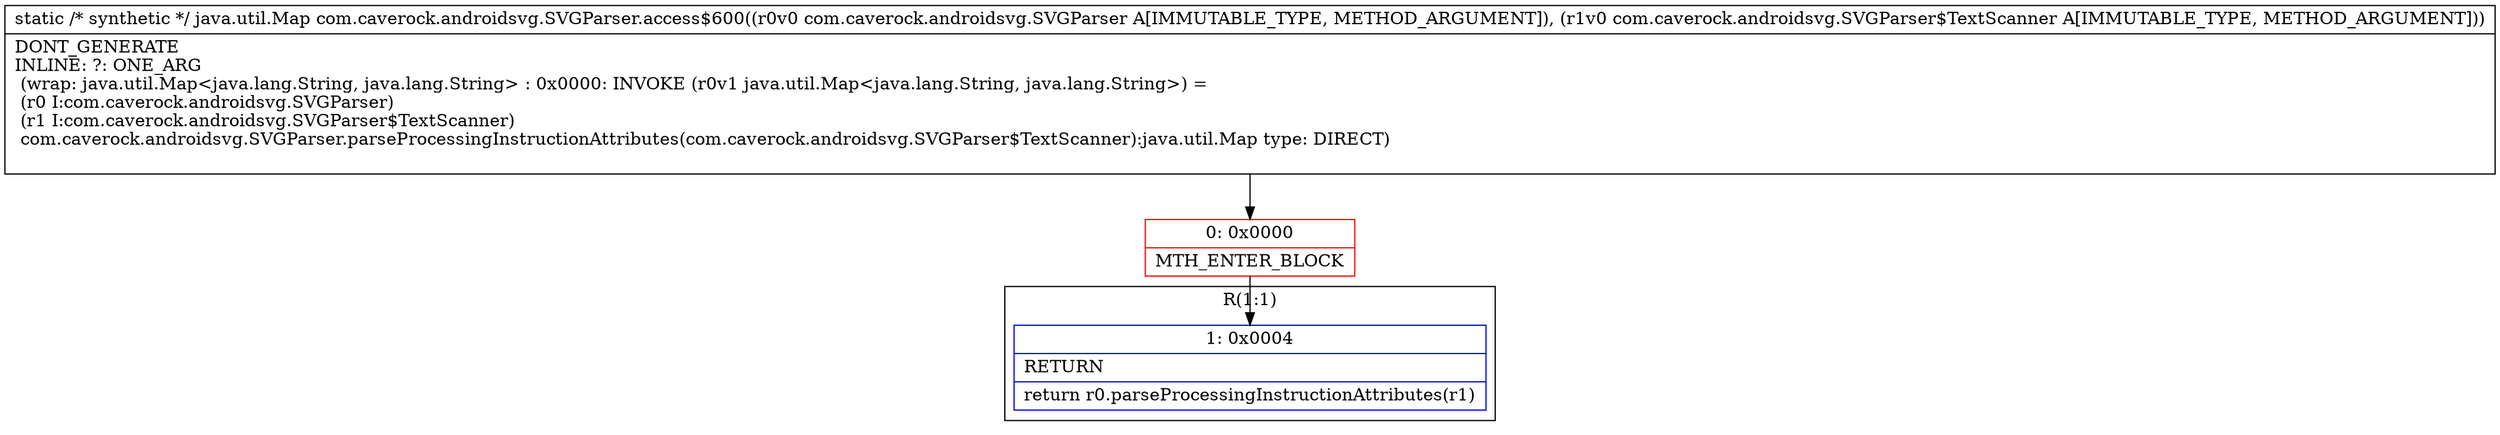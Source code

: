 digraph "CFG forcom.caverock.androidsvg.SVGParser.access$600(Lcom\/caverock\/androidsvg\/SVGParser;Lcom\/caverock\/androidsvg\/SVGParser$TextScanner;)Ljava\/util\/Map;" {
subgraph cluster_Region_326370508 {
label = "R(1:1)";
node [shape=record,color=blue];
Node_1 [shape=record,label="{1\:\ 0x0004|RETURN\l|return r0.parseProcessingInstructionAttributes(r1)\l}"];
}
Node_0 [shape=record,color=red,label="{0\:\ 0x0000|MTH_ENTER_BLOCK\l}"];
MethodNode[shape=record,label="{static \/* synthetic *\/ java.util.Map com.caverock.androidsvg.SVGParser.access$600((r0v0 com.caverock.androidsvg.SVGParser A[IMMUTABLE_TYPE, METHOD_ARGUMENT]), (r1v0 com.caverock.androidsvg.SVGParser$TextScanner A[IMMUTABLE_TYPE, METHOD_ARGUMENT]))  | DONT_GENERATE\lINLINE: ?: ONE_ARG  \l  (wrap: java.util.Map\<java.lang.String, java.lang.String\> : 0x0000: INVOKE  (r0v1 java.util.Map\<java.lang.String, java.lang.String\>) = \l  (r0 I:com.caverock.androidsvg.SVGParser)\l  (r1 I:com.caverock.androidsvg.SVGParser$TextScanner)\l com.caverock.androidsvg.SVGParser.parseProcessingInstructionAttributes(com.caverock.androidsvg.SVGParser$TextScanner):java.util.Map type: DIRECT)\l\l}"];
MethodNode -> Node_0;
Node_0 -> Node_1;
}

